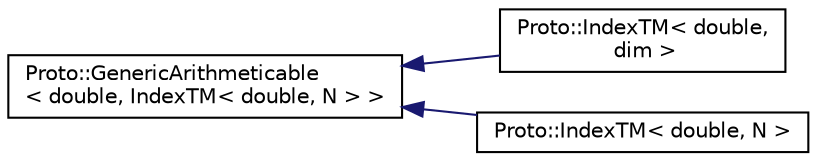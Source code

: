 digraph "Graphical Class Hierarchy"
{
  edge [fontname="Helvetica",fontsize="10",labelfontname="Helvetica",labelfontsize="10"];
  node [fontname="Helvetica",fontsize="10",shape=record];
  rankdir="LR";
  Node0 [label="Proto::GenericArithmeticable\l\< double, IndexTM\< double, N \> \>",height=0.2,width=0.4,color="black", fillcolor="white", style="filled",URL="$structProto_1_1GenericArithmeticable.html"];
  Node0 -> Node1 [dir="back",color="midnightblue",fontsize="10",style="solid",fontname="Helvetica"];
  Node1 [label="Proto::IndexTM\< double,\l dim \>",height=0.2,width=0.4,color="black", fillcolor="white", style="filled",URL="$classProto_1_1IndexTM.html"];
  Node0 -> Node2 [dir="back",color="midnightblue",fontsize="10",style="solid",fontname="Helvetica"];
  Node2 [label="Proto::IndexTM\< double, N \>",height=0.2,width=0.4,color="black", fillcolor="white", style="filled",URL="$classProto_1_1IndexTM.html"];
}
